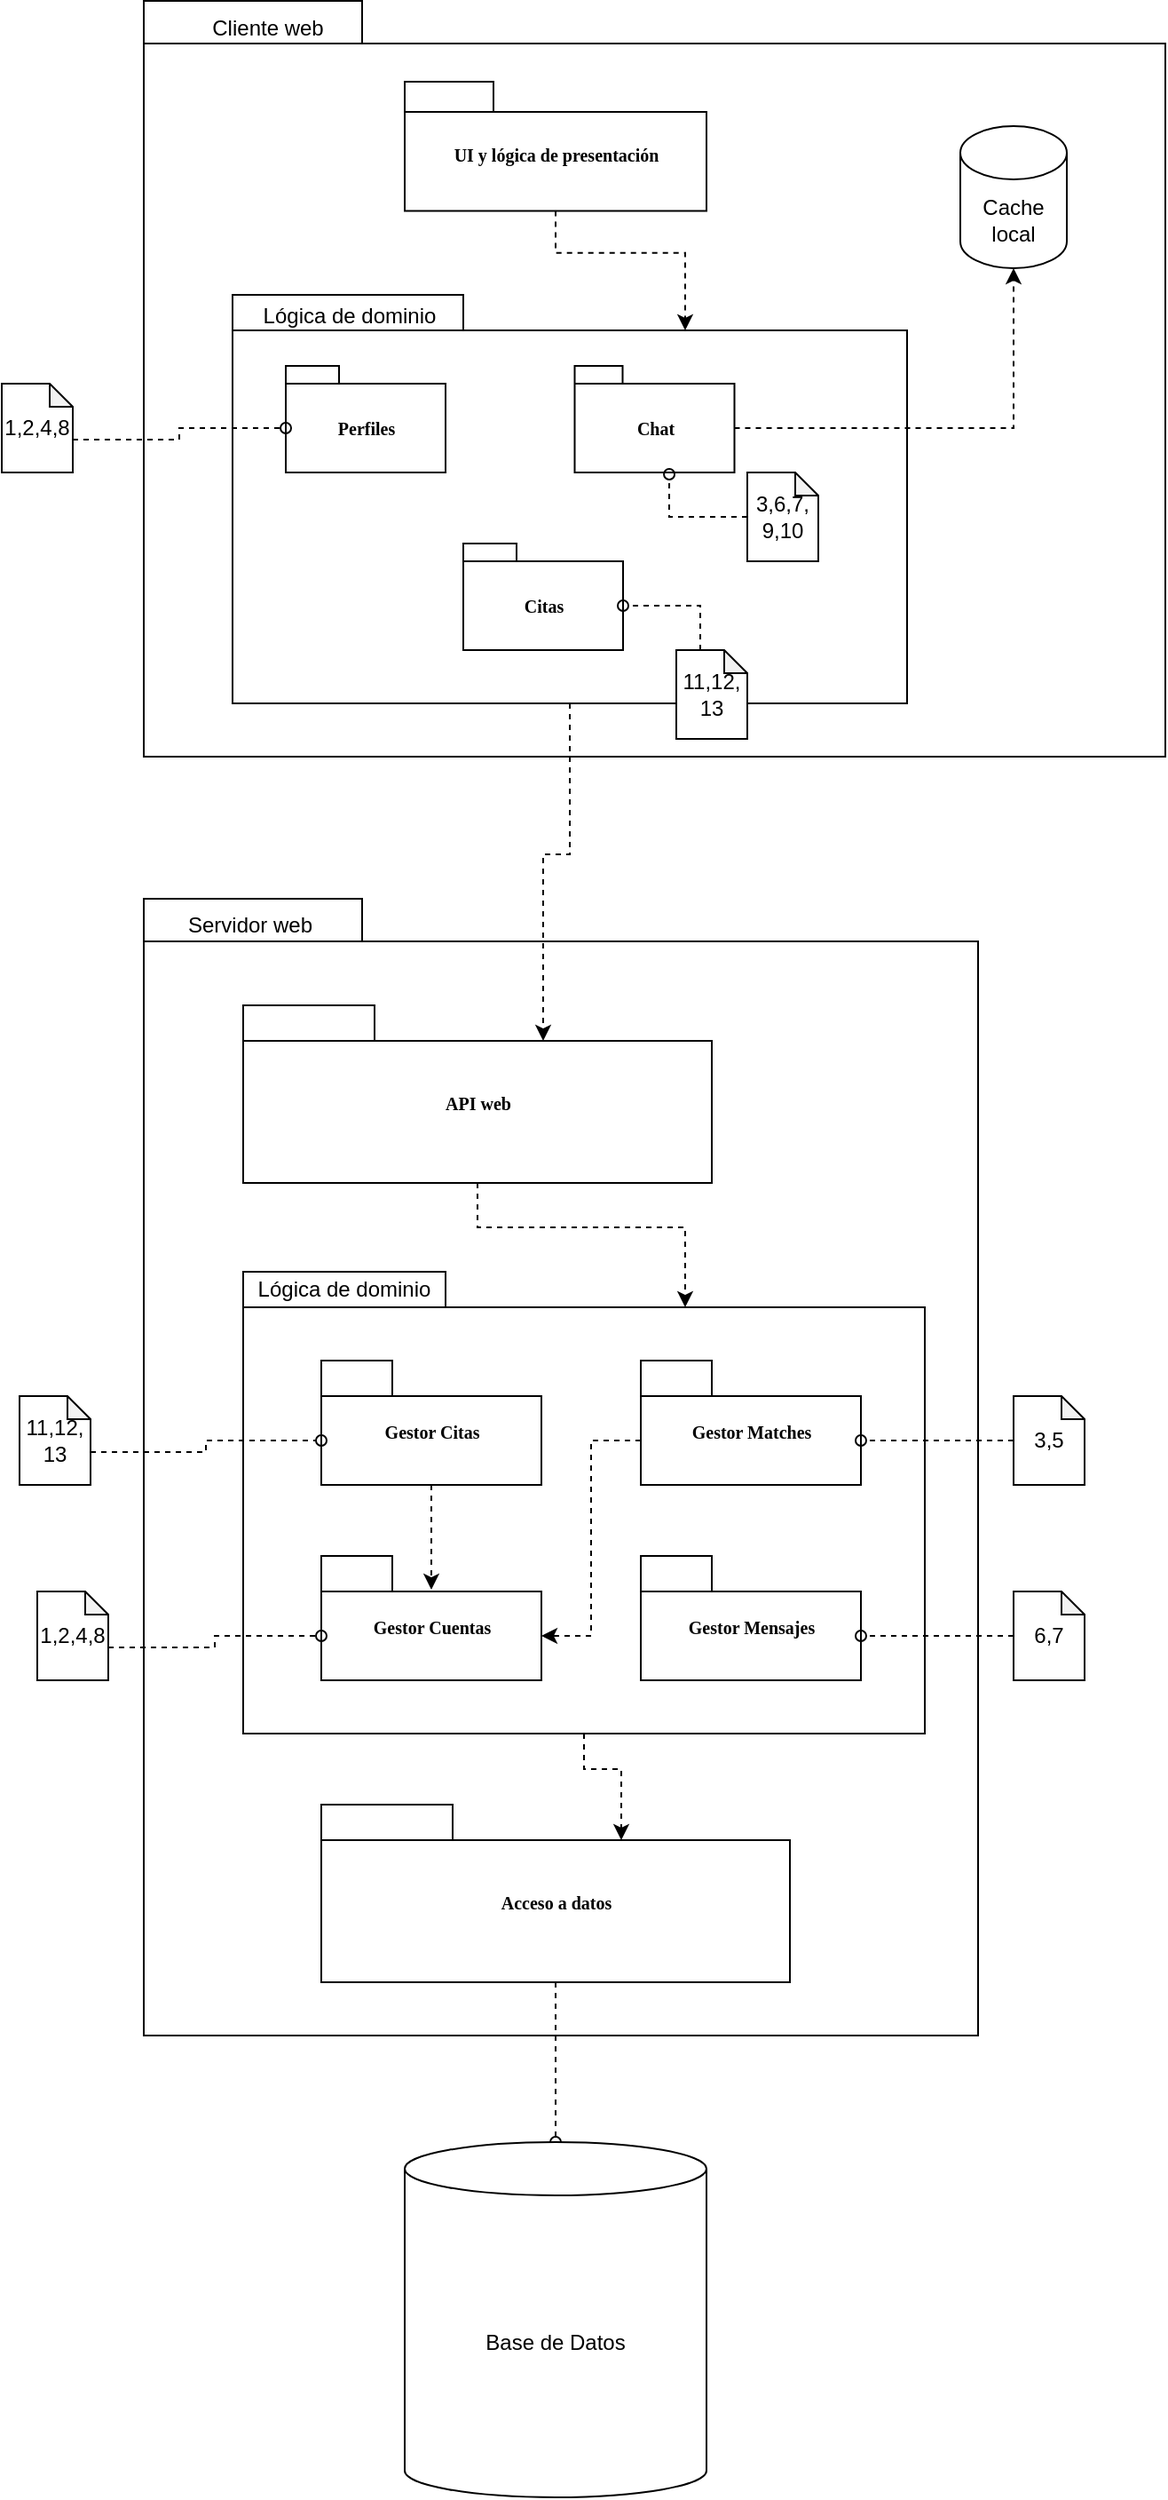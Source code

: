 <mxfile version="16.1.0" type="google"><diagram name="Page-1" id="b5b7bab2-c9e2-2cf4-8b2a-24fd1a2a6d21"><mxGraphModel dx="1042" dy="632" grid="1" gridSize="10" guides="1" tooltips="1" connect="1" arrows="1" fold="1" page="1" pageScale="1" pageWidth="827" pageHeight="1169" background="none" math="0" shadow="0"><root><mxCell id="0"/><mxCell id="1" parent="0"/><mxCell id="6e0c8c40b5770093-33" value="" style="shape=folder;fontStyle=1;spacingTop=10;tabWidth=123;tabHeight=24;tabPosition=left;html=1;rounded=0;shadow=0;comic=0;labelBackgroundColor=none;strokeColor=#000000;strokeWidth=1;fillColor=#ffffff;fontFamily=Verdana;fontSize=10;fontColor=#000000;align=center;" parent="1" vertex="1"><mxGeometry x="380" y="474.5" width="575.5" height="425.5" as="geometry"/></mxCell><mxCell id="jng6fqqZuWZqKCZgh9fv-21" value="" style="edgeStyle=orthogonalEdgeStyle;rounded=0;orthogonalLoop=1;jettySize=auto;html=1;exitX=0.5;exitY=1;exitDx=0;exitDy=0;exitPerimeter=0;entryX=0;entryY=0;entryDx=255;entryDy=20;entryPerimeter=0;dashed=1;" parent="1" source="6e0c8c40b5770093-42" target="jng6fqqZuWZqKCZgh9fv-4" edge="1"><mxGeometry relative="1" as="geometry"/></mxCell><mxCell id="6e0c8c40b5770093-42" value="UI y lógica de presentación" style="shape=folder;fontStyle=1;spacingTop=10;tabWidth=50;tabHeight=17;tabPosition=left;html=1;rounded=0;shadow=0;comic=0;labelBackgroundColor=none;strokeColor=#000000;strokeWidth=1;fillColor=#ffffff;fontFamily=Verdana;fontSize=10;fontColor=#000000;align=center;" parent="1" vertex="1"><mxGeometry x="527" y="520" width="170" height="72.75" as="geometry"/></mxCell><mxCell id="6e0c8c40b5770093-47" value="" style="shape=folder;fontStyle=1;spacingTop=10;tabWidth=123;tabHeight=24;tabPosition=left;html=1;rounded=0;shadow=0;comic=0;labelBackgroundColor=none;strokeWidth=1;fontFamily=Verdana;fontSize=10;align=center;" parent="1" vertex="1"><mxGeometry x="380" y="980" width="470" height="640" as="geometry"/></mxCell><mxCell id="jng6fqqZuWZqKCZgh9fv-1" value="Cliente web" style="text;html=1;strokeColor=none;fillColor=none;align=center;verticalAlign=middle;whiteSpace=wrap;rounded=0;" parent="1" vertex="1"><mxGeometry x="410" y="474.5" width="80" height="30" as="geometry"/></mxCell><mxCell id="jng6fqqZuWZqKCZgh9fv-3" value="Cache local" style="shape=cylinder3;whiteSpace=wrap;html=1;boundedLbl=1;backgroundOutline=1;size=15;" parent="1" vertex="1"><mxGeometry x="840" y="545" width="60" height="80" as="geometry"/></mxCell><mxCell id="jng6fqqZuWZqKCZgh9fv-24" value="" style="edgeStyle=orthogonalEdgeStyle;rounded=0;orthogonalLoop=1;jettySize=auto;html=1;exitX=0.5;exitY=1;exitDx=0;exitDy=0;exitPerimeter=0;entryX=0;entryY=0;entryDx=169;entryDy=20;entryPerimeter=0;dashed=1;" parent="1" source="jng6fqqZuWZqKCZgh9fv-4" target="jng6fqqZuWZqKCZgh9fv-11" edge="1"><mxGeometry relative="1" as="geometry"/></mxCell><mxCell id="jng6fqqZuWZqKCZgh9fv-4" value="" style="shape=folder;fontStyle=1;spacingTop=10;tabWidth=130;tabHeight=20;tabPosition=left;html=1;rounded=0;shadow=0;comic=0;labelBackgroundColor=none;strokeColor=#000000;strokeWidth=1;fillColor=#ffffff;fontFamily=Verdana;fontSize=10;fontColor=#000000;align=center;" parent="1" vertex="1"><mxGeometry x="430" y="640" width="380" height="230" as="geometry"/></mxCell><mxCell id="jng6fqqZuWZqKCZgh9fv-5" value="Perfiles" style="shape=folder;fontStyle=1;spacingTop=10;tabWidth=30;tabHeight=10;tabPosition=left;html=1;rounded=0;shadow=0;comic=0;labelBackgroundColor=none;strokeColor=#000000;strokeWidth=1;fillColor=#ffffff;fontFamily=Verdana;fontSize=10;fontColor=#000000;align=center;" parent="1" vertex="1"><mxGeometry x="460" y="680" width="90" height="60" as="geometry"/></mxCell><mxCell id="jng6fqqZuWZqKCZgh9fv-7" value="Lógica de dominio" style="text;html=1;strokeColor=none;fillColor=none;align=center;verticalAlign=middle;whiteSpace=wrap;rounded=0;" parent="1" vertex="1"><mxGeometry x="436" y="637" width="120" height="30" as="geometry"/></mxCell><mxCell id="jng6fqqZuWZqKCZgh9fv-23" style="edgeStyle=orthogonalEdgeStyle;rounded=0;orthogonalLoop=1;jettySize=auto;html=1;exitX=0;exitY=0;exitDx=90;exitDy=35;exitPerimeter=0;dashed=1;" parent="1" source="jng6fqqZuWZqKCZgh9fv-8" target="jng6fqqZuWZqKCZgh9fv-3" edge="1"><mxGeometry relative="1" as="geometry"/></mxCell><mxCell id="jng6fqqZuWZqKCZgh9fv-8" value="Chat" style="shape=folder;fontStyle=1;spacingTop=10;tabWidth=27;tabHeight=10;tabPosition=left;html=1;rounded=0;shadow=0;comic=0;labelBackgroundColor=none;strokeColor=#000000;strokeWidth=1;fillColor=#ffffff;fontFamily=Verdana;fontSize=10;fontColor=#000000;align=center;" parent="1" vertex="1"><mxGeometry x="622.75" y="680" width="90" height="60" as="geometry"/></mxCell><mxCell id="jng6fqqZuWZqKCZgh9fv-9" value="Citas" style="shape=folder;fontStyle=1;spacingTop=10;tabWidth=30;tabHeight=10;tabPosition=left;html=1;rounded=0;shadow=0;comic=0;labelBackgroundColor=none;strokeColor=#000000;strokeWidth=1;fillColor=#ffffff;fontFamily=Verdana;fontSize=10;fontColor=#000000;align=center;" parent="1" vertex="1"><mxGeometry x="560" y="780" width="90" height="60" as="geometry"/></mxCell><mxCell id="jng6fqqZuWZqKCZgh9fv-10" value="Servidor web" style="text;html=1;strokeColor=none;fillColor=none;align=center;verticalAlign=middle;whiteSpace=wrap;rounded=0;" parent="1" vertex="1"><mxGeometry x="400" y="980" width="80" height="30" as="geometry"/></mxCell><mxCell id="jng6fqqZuWZqKCZgh9fv-25" style="edgeStyle=orthogonalEdgeStyle;rounded=0;orthogonalLoop=1;jettySize=auto;html=1;exitX=0.5;exitY=1;exitDx=0;exitDy=0;exitPerimeter=0;entryX=0;entryY=0;entryDx=249;entryDy=20;entryPerimeter=0;dashed=1;" parent="1" source="jng6fqqZuWZqKCZgh9fv-11" target="jng6fqqZuWZqKCZgh9fv-13" edge="1"><mxGeometry relative="1" as="geometry"/></mxCell><mxCell id="jng6fqqZuWZqKCZgh9fv-11" value="API web" style="shape=folder;fontStyle=1;spacingTop=10;tabWidth=74;tabHeight=20;tabPosition=left;html=1;rounded=0;shadow=0;comic=0;labelBackgroundColor=none;strokeColor=#000000;strokeWidth=1;fillColor=#ffffff;fontFamily=Verdana;fontSize=10;fontColor=#000000;align=center;" parent="1" vertex="1"><mxGeometry x="436" y="1040" width="264" height="100" as="geometry"/></mxCell><mxCell id="jng6fqqZuWZqKCZgh9fv-26" style="edgeStyle=orthogonalEdgeStyle;rounded=0;orthogonalLoop=1;jettySize=auto;html=1;exitX=0.5;exitY=1;exitDx=0;exitDy=0;exitPerimeter=0;entryX=0;entryY=0;entryDx=169;entryDy=20;entryPerimeter=0;dashed=1;" parent="1" source="jng6fqqZuWZqKCZgh9fv-13" target="jng6fqqZuWZqKCZgh9fv-19" edge="1"><mxGeometry relative="1" as="geometry"/></mxCell><mxCell id="jng6fqqZuWZqKCZgh9fv-13" value="" style="shape=folder;fontStyle=1;spacingTop=10;tabWidth=114;tabHeight=20;tabPosition=left;html=1;rounded=0;shadow=0;comic=0;labelBackgroundColor=none;strokeColor=#000000;strokeWidth=1;fillColor=#ffffff;fontFamily=Verdana;fontSize=10;fontColor=#000000;align=center;" parent="1" vertex="1"><mxGeometry x="436" y="1190" width="384" height="260" as="geometry"/></mxCell><mxCell id="jng6fqqZuWZqKCZgh9fv-14" value="Lógica de dominio" style="text;html=1;strokeColor=none;fillColor=none;align=center;verticalAlign=middle;whiteSpace=wrap;rounded=0;" parent="1" vertex="1"><mxGeometry x="441" y="1185" width="104" height="30" as="geometry"/></mxCell><mxCell id="jng6fqqZuWZqKCZgh9fv-15" value="Gestor Cuentas" style="shape=folder;fontStyle=1;spacingTop=10;tabWidth=40;tabHeight=20;tabPosition=left;html=1;rounded=0;shadow=0;comic=0;labelBackgroundColor=none;strokeColor=#000000;strokeWidth=1;fillColor=#ffffff;fontFamily=Verdana;fontSize=10;fontColor=#000000;align=center;" parent="1" vertex="1"><mxGeometry x="480" y="1350" width="124" height="70" as="geometry"/></mxCell><mxCell id="jng6fqqZuWZqKCZgh9fv-27" style="edgeStyle=orthogonalEdgeStyle;rounded=0;orthogonalLoop=1;jettySize=auto;html=1;exitX=0;exitY=0;exitDx=0;exitDy=45;exitPerimeter=0;entryX=0;entryY=0;entryDx=124;entryDy=45;entryPerimeter=0;dashed=1;" parent="1" source="jng6fqqZuWZqKCZgh9fv-16" target="jng6fqqZuWZqKCZgh9fv-15" edge="1"><mxGeometry relative="1" as="geometry"/></mxCell><mxCell id="jng6fqqZuWZqKCZgh9fv-16" value="Gestor Matches&lt;span style=&quot;color: rgba(0 , 0 , 0 , 0) ; font-family: monospace ; font-size: 0px ; font-weight: 400&quot;&gt;%3CmxGraphModel%3E%3Croot%3E%3CmxCell%20id%3D%220%22%2F%3E%3CmxCell%20id%3D%221%22%20parent%3D%220%22%2F%3E%3CmxCell%20id%3D%222%22%20value%3D%22Gestor%20Cuentas%22%20style%3D%22shape%3Dfolder%3BfontStyle%3D1%3BspacingTop%3D10%3BtabWidth%3D40%3BtabHeight%3D20%3BtabPosition%3Dleft%3Bhtml%3D1%3Brounded%3D0%3Bshadow%3D0%3Bcomic%3D0%3BlabelBackgroundColor%3Dnone%3BstrokeColor%3D%23000000%3BstrokeWidth%3D1%3BfillColor%3D%23ffffff%3BfontFamily%3DVerdana%3BfontSize%3D10%3BfontColor%3D%23000000%3Balign%3Dcenter%3B%22%20vertex%3D%221%22%20parent%3D%221%22%3E%3CmxGeometry%20x%3D%22480%22%20y%3D%221270%22%20width%3D%22124%22%20height%3D%2270%22%20as%3D%22geometry%22%2F%3E%3C%2FmxCell%3E%3C%2Froot%3E%3C%2FmxGraphModel%3E&lt;/span&gt;" style="shape=folder;fontStyle=1;spacingTop=10;tabWidth=40;tabHeight=20;tabPosition=left;html=1;rounded=0;shadow=0;comic=0;labelBackgroundColor=none;strokeColor=#000000;strokeWidth=1;fillColor=#ffffff;fontFamily=Verdana;fontSize=10;fontColor=#000000;align=center;" parent="1" vertex="1"><mxGeometry x="660" y="1240" width="124" height="70" as="geometry"/></mxCell><mxCell id="jng6fqqZuWZqKCZgh9fv-28" style="edgeStyle=orthogonalEdgeStyle;rounded=0;orthogonalLoop=1;jettySize=auto;html=1;exitX=0.5;exitY=1;exitDx=0;exitDy=0;exitPerimeter=0;entryX=0.5;entryY=0.271;entryDx=0;entryDy=0;entryPerimeter=0;dashed=1;" parent="1" source="jng6fqqZuWZqKCZgh9fv-17" target="jng6fqqZuWZqKCZgh9fv-15" edge="1"><mxGeometry relative="1" as="geometry"/></mxCell><mxCell id="jng6fqqZuWZqKCZgh9fv-17" value="Gestor Citas" style="shape=folder;fontStyle=1;spacingTop=10;tabWidth=40;tabHeight=20;tabPosition=left;html=1;rounded=0;shadow=0;comic=0;labelBackgroundColor=none;strokeColor=#000000;strokeWidth=1;fillColor=#ffffff;fontFamily=Verdana;fontSize=10;fontColor=#000000;align=center;" parent="1" vertex="1"><mxGeometry x="480" y="1240" width="124" height="70" as="geometry"/></mxCell><mxCell id="jng6fqqZuWZqKCZgh9fv-18" value="Gestor Mensajes" style="shape=folder;fontStyle=1;spacingTop=10;tabWidth=40;tabHeight=20;tabPosition=left;html=1;rounded=0;shadow=0;comic=0;labelBackgroundColor=none;strokeColor=#000000;strokeWidth=1;fillColor=#ffffff;fontFamily=Verdana;fontSize=10;fontColor=#000000;align=center;" parent="1" vertex="1"><mxGeometry x="660" y="1350" width="124" height="70" as="geometry"/></mxCell><mxCell id="jng6fqqZuWZqKCZgh9fv-45" style="edgeStyle=orthogonalEdgeStyle;rounded=0;orthogonalLoop=1;jettySize=auto;html=1;exitX=0.5;exitY=1;exitDx=0;exitDy=0;exitPerimeter=0;entryX=0.5;entryY=0;entryDx=0;entryDy=0;entryPerimeter=0;dashed=1;endArrow=oval;endFill=0;" parent="1" source="jng6fqqZuWZqKCZgh9fv-19" target="jng6fqqZuWZqKCZgh9fv-20" edge="1"><mxGeometry relative="1" as="geometry"/></mxCell><mxCell id="jng6fqqZuWZqKCZgh9fv-19" value="Acceso a datos" style="shape=folder;fontStyle=1;spacingTop=10;tabWidth=74;tabHeight=20;tabPosition=left;html=1;rounded=0;shadow=0;comic=0;labelBackgroundColor=none;strokeColor=#000000;strokeWidth=1;fillColor=#ffffff;fontFamily=Verdana;fontSize=10;fontColor=#000000;align=center;" parent="1" vertex="1"><mxGeometry x="480" y="1490" width="264" height="100" as="geometry"/></mxCell><mxCell id="jng6fqqZuWZqKCZgh9fv-20" value="Base de Datos" style="shape=cylinder3;whiteSpace=wrap;html=1;boundedLbl=1;backgroundOutline=1;size=15;" parent="1" vertex="1"><mxGeometry x="527" y="1680" width="170" height="200" as="geometry"/></mxCell><mxCell id="jng6fqqZuWZqKCZgh9fv-33" style="edgeStyle=orthogonalEdgeStyle;rounded=0;orthogonalLoop=1;jettySize=auto;html=1;exitX=0;exitY=0;exitDx=40;exitDy=31.5;exitPerimeter=0;entryX=0;entryY=0;entryDx=0;entryDy=45;entryPerimeter=0;dashed=1;endArrow=oval;endFill=0;" parent="1" source="jng6fqqZuWZqKCZgh9fv-30" target="jng6fqqZuWZqKCZgh9fv-15" edge="1"><mxGeometry relative="1" as="geometry"/></mxCell><mxCell id="jng6fqqZuWZqKCZgh9fv-30" value="1,2,4,8" style="shape=note;whiteSpace=wrap;html=1;backgroundOutline=1;darkOpacity=0.05;size=13;" parent="1" vertex="1"><mxGeometry x="320" y="1370" width="40" height="50" as="geometry"/></mxCell><mxCell id="jng6fqqZuWZqKCZgh9fv-32" style="edgeStyle=orthogonalEdgeStyle;rounded=0;orthogonalLoop=1;jettySize=auto;html=1;exitX=0;exitY=0;exitDx=40;exitDy=31.5;exitPerimeter=0;entryX=0;entryY=0;entryDx=0;entryDy=35;entryPerimeter=0;dashed=1;endArrow=oval;endFill=0;" parent="1" source="jng6fqqZuWZqKCZgh9fv-31" target="jng6fqqZuWZqKCZgh9fv-5" edge="1"><mxGeometry relative="1" as="geometry"/></mxCell><mxCell id="jng6fqqZuWZqKCZgh9fv-31" value="1,2,4,8" style="shape=note;whiteSpace=wrap;html=1;backgroundOutline=1;darkOpacity=0.05;size=13;" parent="1" vertex="1"><mxGeometry x="300" y="690" width="40" height="50" as="geometry"/></mxCell><mxCell id="jng6fqqZuWZqKCZgh9fv-35" style="edgeStyle=orthogonalEdgeStyle;rounded=0;orthogonalLoop=1;jettySize=auto;html=1;exitX=0;exitY=0;exitDx=40;exitDy=31.5;exitPerimeter=0;entryX=0;entryY=0;entryDx=0;entryDy=45;entryPerimeter=0;dashed=1;endArrow=oval;endFill=0;" parent="1" source="jng6fqqZuWZqKCZgh9fv-34" target="jng6fqqZuWZqKCZgh9fv-17" edge="1"><mxGeometry relative="1" as="geometry"/></mxCell><mxCell id="jng6fqqZuWZqKCZgh9fv-34" value="11,12,&lt;br&gt;13" style="shape=note;whiteSpace=wrap;html=1;backgroundOutline=1;darkOpacity=0.05;size=13;" parent="1" vertex="1"><mxGeometry x="310" y="1260" width="40" height="50" as="geometry"/></mxCell><mxCell id="jng6fqqZuWZqKCZgh9fv-37" style="edgeStyle=orthogonalEdgeStyle;rounded=0;orthogonalLoop=1;jettySize=auto;html=1;exitX=0;exitY=0.5;exitDx=0;exitDy=0;exitPerimeter=0;entryX=0;entryY=0;entryDx=124;entryDy=45;entryPerimeter=0;dashed=1;endArrow=oval;endFill=0;" parent="1" source="jng6fqqZuWZqKCZgh9fv-36" target="jng6fqqZuWZqKCZgh9fv-16" edge="1"><mxGeometry relative="1" as="geometry"/></mxCell><mxCell id="jng6fqqZuWZqKCZgh9fv-36" value="3,5" style="shape=note;whiteSpace=wrap;html=1;backgroundOutline=1;darkOpacity=0.05;size=13;" parent="1" vertex="1"><mxGeometry x="870" y="1260" width="40" height="50" as="geometry"/></mxCell><mxCell id="jng6fqqZuWZqKCZgh9fv-39" style="edgeStyle=orthogonalEdgeStyle;rounded=0;orthogonalLoop=1;jettySize=auto;html=1;exitX=0;exitY=0.5;exitDx=0;exitDy=0;exitPerimeter=0;entryX=0;entryY=0;entryDx=124;entryDy=45;entryPerimeter=0;dashed=1;endArrow=oval;endFill=0;" parent="1" source="jng6fqqZuWZqKCZgh9fv-38" target="jng6fqqZuWZqKCZgh9fv-18" edge="1"><mxGeometry relative="1" as="geometry"/></mxCell><mxCell id="jng6fqqZuWZqKCZgh9fv-38" value="6,7" style="shape=note;whiteSpace=wrap;html=1;backgroundOutline=1;darkOpacity=0.05;size=13;" parent="1" vertex="1"><mxGeometry x="870" y="1370" width="40" height="50" as="geometry"/></mxCell><mxCell id="jng6fqqZuWZqKCZgh9fv-42" style="edgeStyle=orthogonalEdgeStyle;rounded=0;orthogonalLoop=1;jettySize=auto;html=1;exitX=0;exitY=0;exitDx=13.5;exitDy=0;exitPerimeter=0;entryX=0;entryY=0;entryDx=90;entryDy=35;entryPerimeter=0;dashed=1;endArrow=oval;endFill=0;" parent="1" source="jng6fqqZuWZqKCZgh9fv-41" target="jng6fqqZuWZqKCZgh9fv-9" edge="1"><mxGeometry relative="1" as="geometry"/></mxCell><mxCell id="jng6fqqZuWZqKCZgh9fv-41" value="11,12,&lt;br&gt;13" style="shape=note;whiteSpace=wrap;html=1;backgroundOutline=1;darkOpacity=0.05;size=13;" parent="1" vertex="1"><mxGeometry x="680" y="840" width="40" height="50" as="geometry"/></mxCell><mxCell id="jng6fqqZuWZqKCZgh9fv-44" style="edgeStyle=orthogonalEdgeStyle;rounded=0;orthogonalLoop=1;jettySize=auto;html=1;exitX=0;exitY=0.5;exitDx=0;exitDy=0;exitPerimeter=0;entryX=0.592;entryY=1.017;entryDx=0;entryDy=0;entryPerimeter=0;dashed=1;endArrow=oval;endFill=0;" parent="1" source="jng6fqqZuWZqKCZgh9fv-43" target="jng6fqqZuWZqKCZgh9fv-8" edge="1"><mxGeometry relative="1" as="geometry"/></mxCell><mxCell id="jng6fqqZuWZqKCZgh9fv-43" value="3,6,7,&lt;br&gt;9,10" style="shape=note;whiteSpace=wrap;html=1;backgroundOutline=1;darkOpacity=0.05;size=13;" parent="1" vertex="1"><mxGeometry x="720" y="740" width="40" height="50" as="geometry"/></mxCell></root></mxGraphModel></diagram></mxfile>